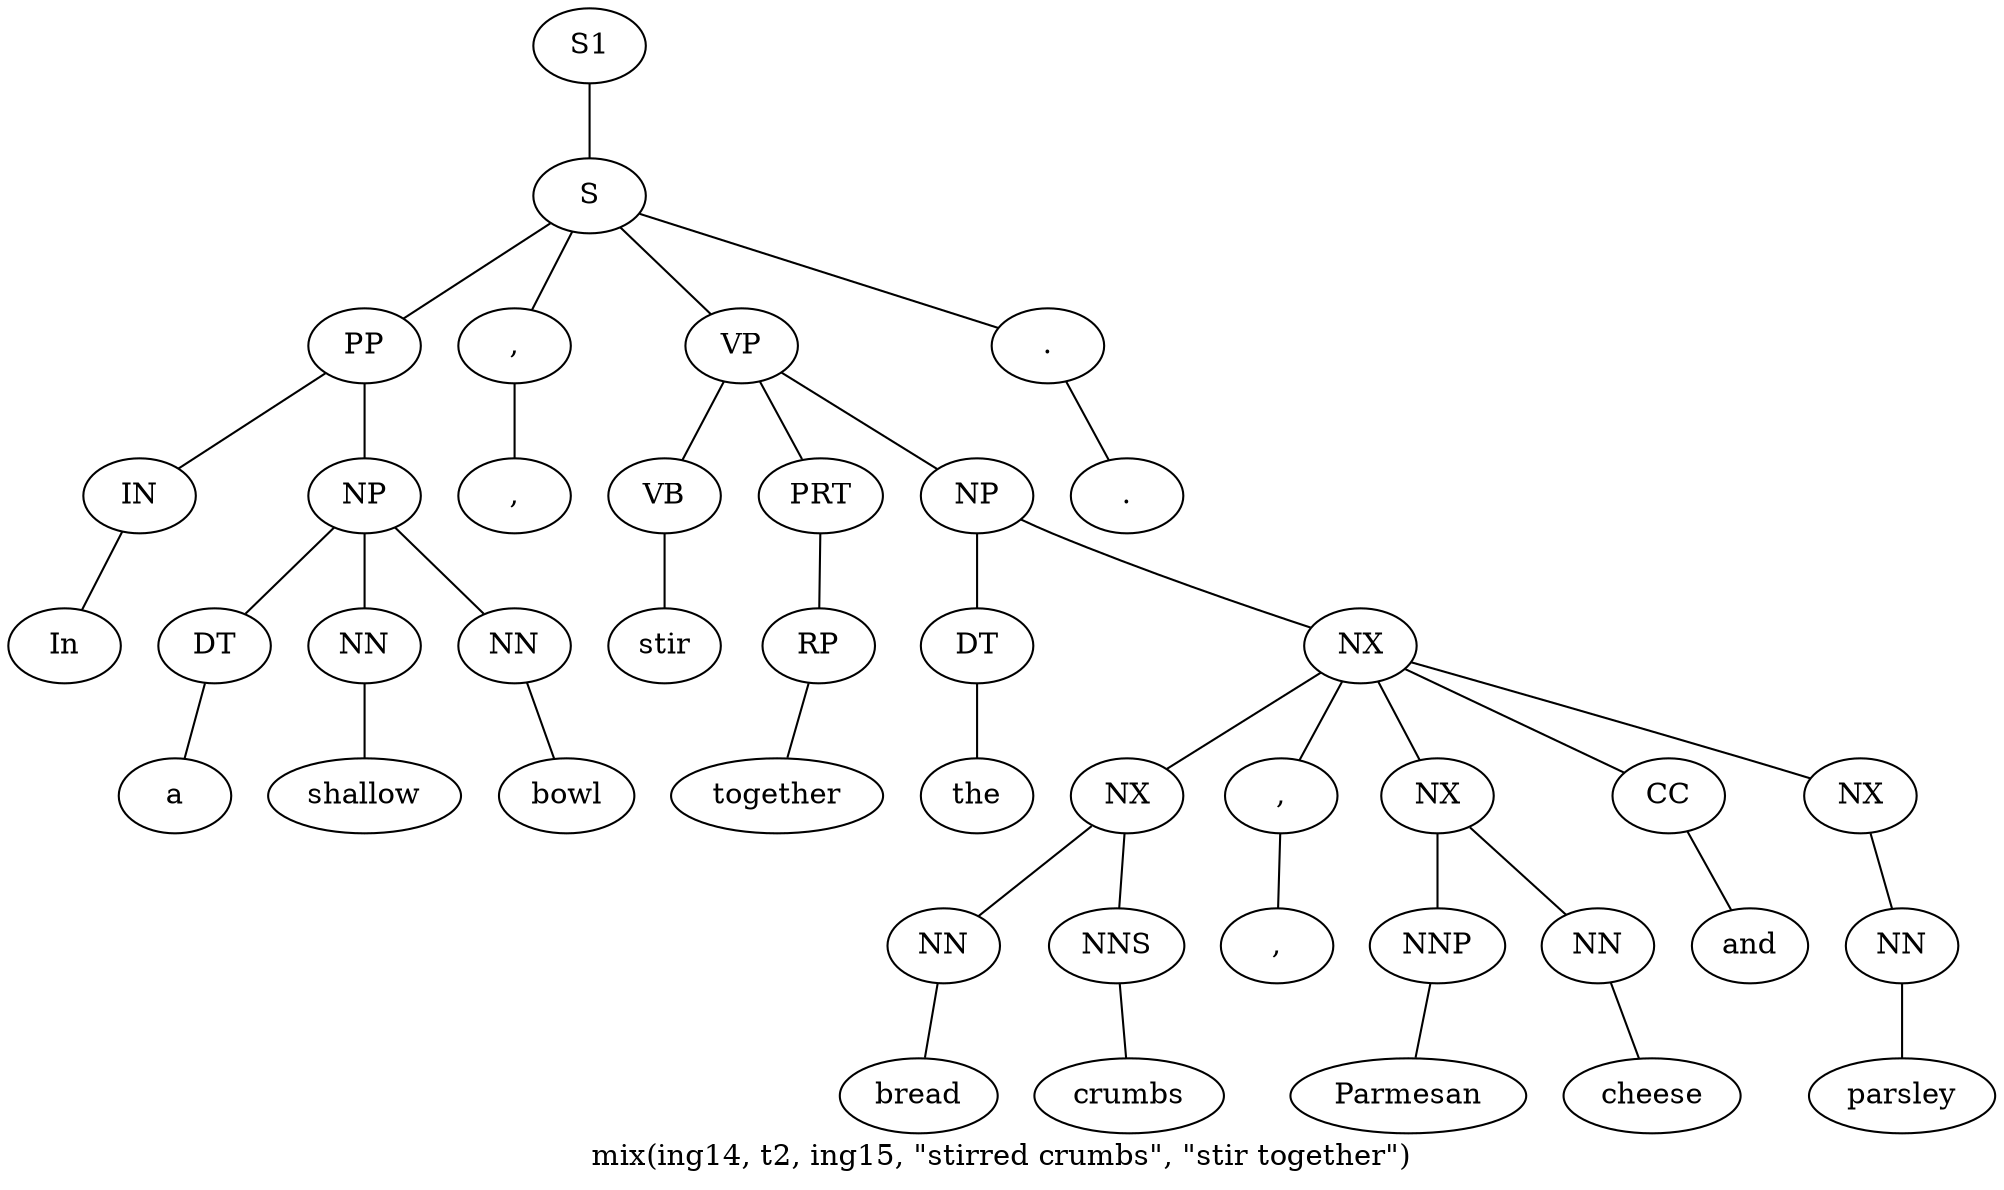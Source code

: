 graph SyntaxGraph {
	label = "mix(ing14, t2, ing15, \"stirred crumbs\", \"stir together\")";
	Node0 [label="S1"];
	Node1 [label="S"];
	Node2 [label="PP"];
	Node3 [label="IN"];
	Node4 [label="In"];
	Node5 [label="NP"];
	Node6 [label="DT"];
	Node7 [label="a"];
	Node8 [label="NN"];
	Node9 [label="shallow"];
	Node10 [label="NN"];
	Node11 [label="bowl"];
	Node12 [label=","];
	Node13 [label=","];
	Node14 [label="VP"];
	Node15 [label="VB"];
	Node16 [label="stir"];
	Node17 [label="PRT"];
	Node18 [label="RP"];
	Node19 [label="together"];
	Node20 [label="NP"];
	Node21 [label="DT"];
	Node22 [label="the"];
	Node23 [label="NX"];
	Node24 [label="NX"];
	Node25 [label="NN"];
	Node26 [label="bread"];
	Node27 [label="NNS"];
	Node28 [label="crumbs"];
	Node29 [label=","];
	Node30 [label=","];
	Node31 [label="NX"];
	Node32 [label="NNP"];
	Node33 [label="Parmesan"];
	Node34 [label="NN"];
	Node35 [label="cheese"];
	Node36 [label="CC"];
	Node37 [label="and"];
	Node38 [label="NX"];
	Node39 [label="NN"];
	Node40 [label="parsley"];
	Node41 [label="."];
	Node42 [label="."];

	Node0 -- Node1;
	Node1 -- Node2;
	Node1 -- Node12;
	Node1 -- Node14;
	Node1 -- Node41;
	Node2 -- Node3;
	Node2 -- Node5;
	Node3 -- Node4;
	Node5 -- Node6;
	Node5 -- Node8;
	Node5 -- Node10;
	Node6 -- Node7;
	Node8 -- Node9;
	Node10 -- Node11;
	Node12 -- Node13;
	Node14 -- Node15;
	Node14 -- Node17;
	Node14 -- Node20;
	Node15 -- Node16;
	Node17 -- Node18;
	Node18 -- Node19;
	Node20 -- Node21;
	Node20 -- Node23;
	Node21 -- Node22;
	Node23 -- Node24;
	Node23 -- Node29;
	Node23 -- Node31;
	Node23 -- Node36;
	Node23 -- Node38;
	Node24 -- Node25;
	Node24 -- Node27;
	Node25 -- Node26;
	Node27 -- Node28;
	Node29 -- Node30;
	Node31 -- Node32;
	Node31 -- Node34;
	Node32 -- Node33;
	Node34 -- Node35;
	Node36 -- Node37;
	Node38 -- Node39;
	Node39 -- Node40;
	Node41 -- Node42;
}